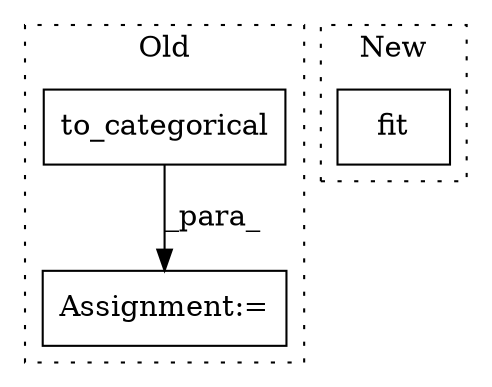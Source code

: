 digraph G {
subgraph cluster0 {
1 [label="to_categorical" a="32" s="5990,6006" l="15,1" shape="box"];
3 [label="Assignment:=" a="7" s="5989" l="1" shape="box"];
label = "Old";
style="dotted";
}
subgraph cluster1 {
2 [label="fit" a="32" s="6066,6071" l="4,1" shape="box"];
label = "New";
style="dotted";
}
1 -> 3 [label="_para_"];
}